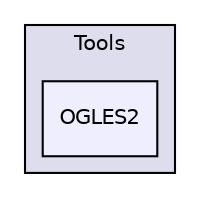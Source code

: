 digraph "PVR/SDK_3.4/Tools/OGLES2" {
  compound=true
  node [ fontsize="10", fontname="Helvetica"];
  edge [ labelfontsize="10", labelfontname="Helvetica"];
  subgraph clusterdir_5222bd6691dac9df766f8a52293393a2 {
    graph [ bgcolor="#ddddee", pencolor="black", label="Tools" fontname="Helvetica", fontsize="10", URL="dir_5222bd6691dac9df766f8a52293393a2.html"]
  dir_df2e398b0618bb7798db7d472ae642c6 [shape=box, label="OGLES2", style="filled", fillcolor="#eeeeff", pencolor="black", URL="dir_df2e398b0618bb7798db7d472ae642c6.html"];
  }
}
